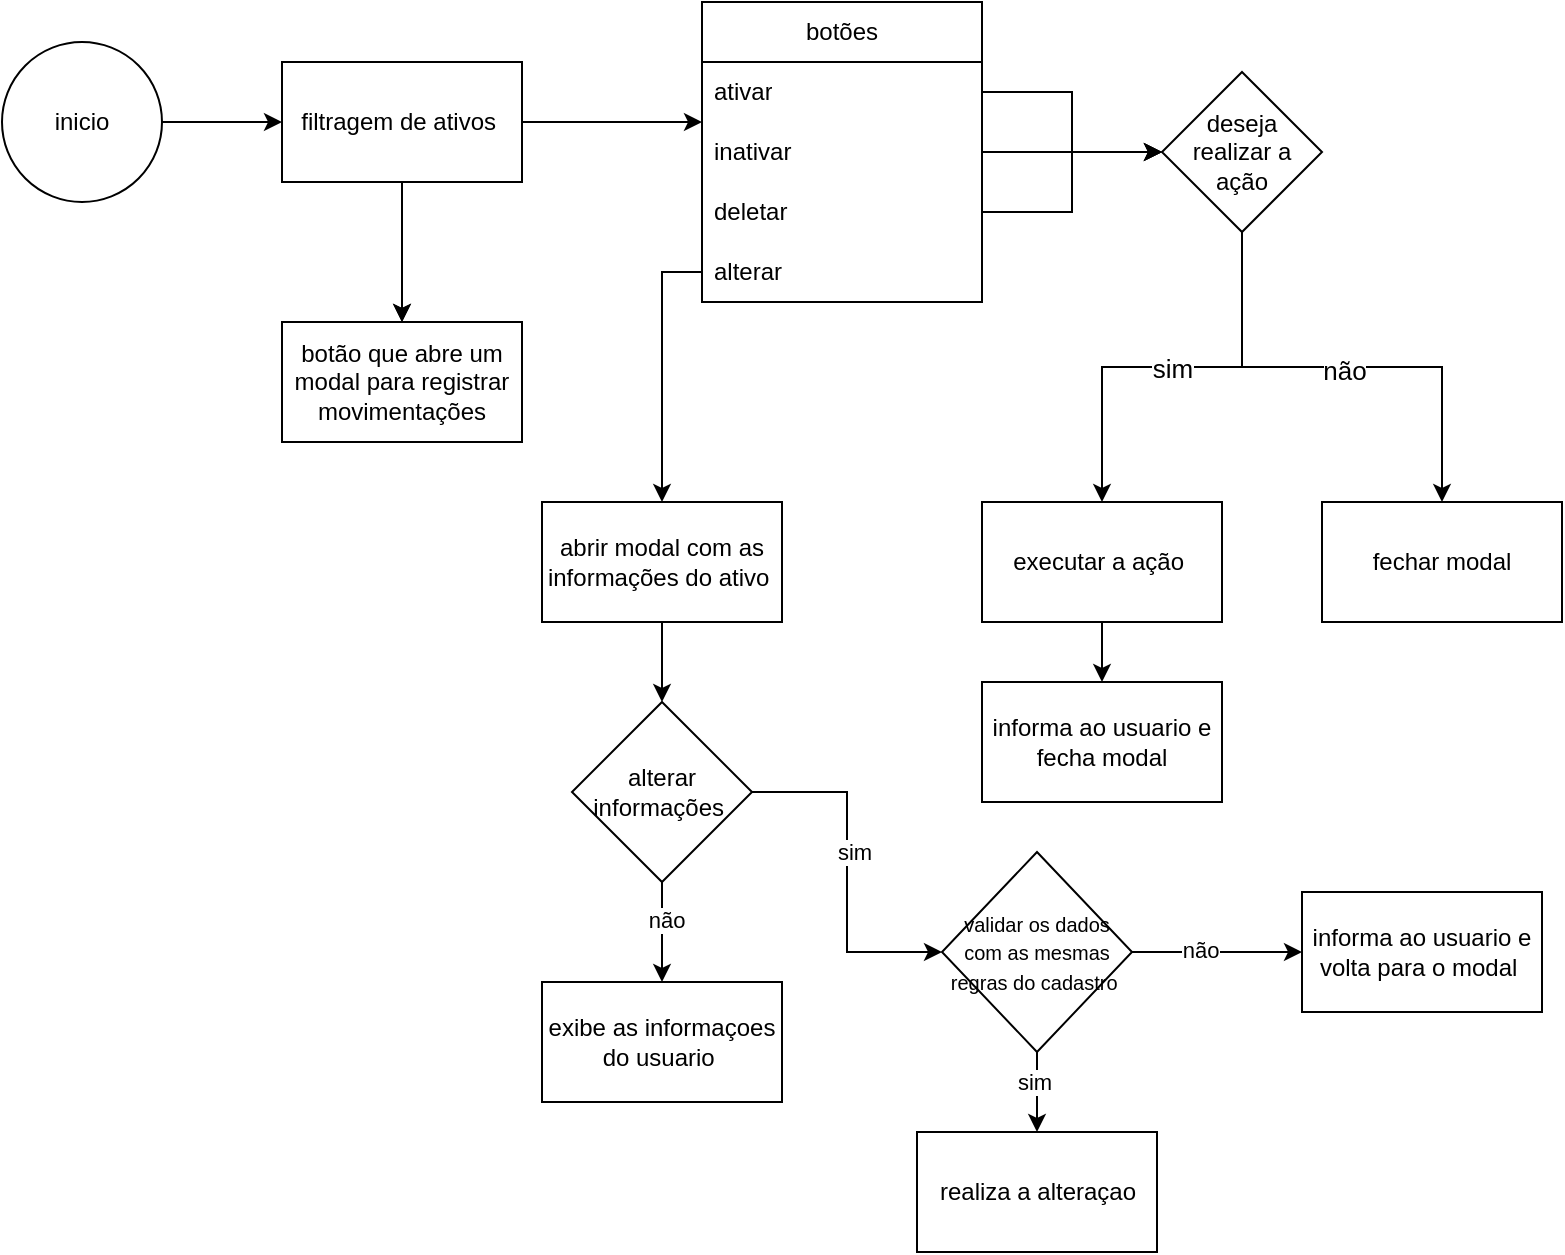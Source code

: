 <mxfile version="26.0.16">
  <diagram name="Página-1" id="cR1xWYi6bnq-wN1eQGpk">
    <mxGraphModel dx="1395" dy="685" grid="1" gridSize="10" guides="1" tooltips="1" connect="1" arrows="1" fold="1" page="1" pageScale="1" pageWidth="827" pageHeight="1169" math="0" shadow="0">
      <root>
        <mxCell id="0" />
        <mxCell id="1" parent="0" />
        <mxCell id="F4EXB1P1e2HLuctGTOLq-3" value="" style="edgeStyle=orthogonalEdgeStyle;rounded=0;orthogonalLoop=1;jettySize=auto;html=1;" parent="1" source="F4EXB1P1e2HLuctGTOLq-1" target="F4EXB1P1e2HLuctGTOLq-2" edge="1">
          <mxGeometry relative="1" as="geometry" />
        </mxCell>
        <mxCell id="F4EXB1P1e2HLuctGTOLq-1" value="inicio" style="ellipse;whiteSpace=wrap;html=1;" parent="1" vertex="1">
          <mxGeometry x="40" y="40" width="80" height="80" as="geometry" />
        </mxCell>
        <mxCell id="F4EXB1P1e2HLuctGTOLq-10" style="edgeStyle=orthogonalEdgeStyle;rounded=0;orthogonalLoop=1;jettySize=auto;html=1;" parent="1" source="F4EXB1P1e2HLuctGTOLq-2" edge="1">
          <mxGeometry relative="1" as="geometry">
            <mxPoint x="390" y="80" as="targetPoint" />
          </mxGeometry>
        </mxCell>
        <mxCell id="F4EXB1P1e2HLuctGTOLq-49" value="" style="edgeStyle=orthogonalEdgeStyle;rounded=0;orthogonalLoop=1;jettySize=auto;html=1;" parent="1" source="F4EXB1P1e2HLuctGTOLq-2" target="F4EXB1P1e2HLuctGTOLq-48" edge="1">
          <mxGeometry relative="1" as="geometry" />
        </mxCell>
        <mxCell id="F4EXB1P1e2HLuctGTOLq-50" value="" style="edgeStyle=orthogonalEdgeStyle;rounded=0;orthogonalLoop=1;jettySize=auto;html=1;" parent="1" source="F4EXB1P1e2HLuctGTOLq-2" target="F4EXB1P1e2HLuctGTOLq-48" edge="1">
          <mxGeometry relative="1" as="geometry" />
        </mxCell>
        <mxCell id="F4EXB1P1e2HLuctGTOLq-2" value="filtragem de ativos&amp;nbsp;" style="whiteSpace=wrap;html=1;" parent="1" vertex="1">
          <mxGeometry x="180" y="50" width="120" height="60" as="geometry" />
        </mxCell>
        <mxCell id="F4EXB1P1e2HLuctGTOLq-6" value="botões" style="swimlane;fontStyle=0;childLayout=stackLayout;horizontal=1;startSize=30;horizontalStack=0;resizeParent=1;resizeParentMax=0;resizeLast=0;collapsible=1;marginBottom=0;whiteSpace=wrap;html=1;" parent="1" vertex="1">
          <mxGeometry x="390" y="20" width="140" height="150" as="geometry" />
        </mxCell>
        <mxCell id="F4EXB1P1e2HLuctGTOLq-7" value="ativar" style="text;strokeColor=none;fillColor=none;align=left;verticalAlign=middle;spacingLeft=4;spacingRight=4;overflow=hidden;points=[[0,0.5],[1,0.5]];portConstraint=eastwest;rotatable=0;whiteSpace=wrap;html=1;" parent="F4EXB1P1e2HLuctGTOLq-6" vertex="1">
          <mxGeometry y="30" width="140" height="30" as="geometry" />
        </mxCell>
        <mxCell id="F4EXB1P1e2HLuctGTOLq-16" style="edgeStyle=orthogonalEdgeStyle;rounded=0;orthogonalLoop=1;jettySize=auto;html=1;" parent="F4EXB1P1e2HLuctGTOLq-6" source="F4EXB1P1e2HLuctGTOLq-8" edge="1">
          <mxGeometry relative="1" as="geometry">
            <mxPoint x="230" y="75" as="targetPoint" />
          </mxGeometry>
        </mxCell>
        <mxCell id="F4EXB1P1e2HLuctGTOLq-8" value="inativar&amp;nbsp;" style="text;strokeColor=none;fillColor=none;align=left;verticalAlign=middle;spacingLeft=4;spacingRight=4;overflow=hidden;points=[[0,0.5],[1,0.5]];portConstraint=eastwest;rotatable=0;whiteSpace=wrap;html=1;" parent="F4EXB1P1e2HLuctGTOLq-6" vertex="1">
          <mxGeometry y="60" width="140" height="30" as="geometry" />
        </mxCell>
        <mxCell id="F4EXB1P1e2HLuctGTOLq-9" value="deletar" style="text;strokeColor=none;fillColor=none;align=left;verticalAlign=middle;spacingLeft=4;spacingRight=4;overflow=hidden;points=[[0,0.5],[1,0.5]];portConstraint=eastwest;rotatable=0;whiteSpace=wrap;html=1;" parent="F4EXB1P1e2HLuctGTOLq-6" vertex="1">
          <mxGeometry y="90" width="140" height="30" as="geometry" />
        </mxCell>
        <mxCell id="F4EXB1P1e2HLuctGTOLq-11" value="alterar" style="text;strokeColor=none;fillColor=none;align=left;verticalAlign=middle;spacingLeft=4;spacingRight=4;overflow=hidden;points=[[0,0.5],[1,0.5]];portConstraint=eastwest;rotatable=0;whiteSpace=wrap;html=1;" parent="F4EXB1P1e2HLuctGTOLq-6" vertex="1">
          <mxGeometry y="120" width="140" height="30" as="geometry" />
        </mxCell>
        <mxCell id="F4EXB1P1e2HLuctGTOLq-20" value="&lt;font style=&quot;font-size: 13px;&quot;&gt;sim&lt;/font&gt;" style="edgeStyle=orthogonalEdgeStyle;rounded=0;orthogonalLoop=1;jettySize=auto;html=1;" parent="1" source="F4EXB1P1e2HLuctGTOLq-14" target="F4EXB1P1e2HLuctGTOLq-19" edge="1">
          <mxGeometry relative="1" as="geometry" />
        </mxCell>
        <mxCell id="F4EXB1P1e2HLuctGTOLq-24" style="edgeStyle=orthogonalEdgeStyle;rounded=0;orthogonalLoop=1;jettySize=auto;html=1;entryX=0.5;entryY=0;entryDx=0;entryDy=0;" parent="1" source="F4EXB1P1e2HLuctGTOLq-14" target="F4EXB1P1e2HLuctGTOLq-23" edge="1">
          <mxGeometry relative="1" as="geometry" />
        </mxCell>
        <mxCell id="F4EXB1P1e2HLuctGTOLq-25" value="&lt;font style=&quot;font-size: 13px;&quot;&gt;não&lt;/font&gt;" style="edgeLabel;html=1;align=center;verticalAlign=middle;resizable=0;points=[];" parent="F4EXB1P1e2HLuctGTOLq-24" vertex="1" connectable="0">
          <mxGeometry x="0.007" y="-1" relative="1" as="geometry">
            <mxPoint as="offset" />
          </mxGeometry>
        </mxCell>
        <mxCell id="F4EXB1P1e2HLuctGTOLq-14" value="deseja realizar a ação" style="rhombus;whiteSpace=wrap;html=1;" parent="1" vertex="1">
          <mxGeometry x="620" y="55" width="80" height="80" as="geometry" />
        </mxCell>
        <mxCell id="F4EXB1P1e2HLuctGTOLq-15" style="edgeStyle=orthogonalEdgeStyle;rounded=0;orthogonalLoop=1;jettySize=auto;html=1;entryX=0;entryY=0.5;entryDx=0;entryDy=0;" parent="1" source="F4EXB1P1e2HLuctGTOLq-7" target="F4EXB1P1e2HLuctGTOLq-14" edge="1">
          <mxGeometry relative="1" as="geometry" />
        </mxCell>
        <mxCell id="F4EXB1P1e2HLuctGTOLq-17" style="edgeStyle=orthogonalEdgeStyle;rounded=0;orthogonalLoop=1;jettySize=auto;html=1;entryX=0;entryY=0.5;entryDx=0;entryDy=0;" parent="1" source="F4EXB1P1e2HLuctGTOLq-9" target="F4EXB1P1e2HLuctGTOLq-14" edge="1">
          <mxGeometry relative="1" as="geometry" />
        </mxCell>
        <mxCell id="F4EXB1P1e2HLuctGTOLq-43" style="edgeStyle=orthogonalEdgeStyle;rounded=0;orthogonalLoop=1;jettySize=auto;html=1;entryX=0.5;entryY=0;entryDx=0;entryDy=0;" parent="1" source="F4EXB1P1e2HLuctGTOLq-19" target="F4EXB1P1e2HLuctGTOLq-42" edge="1">
          <mxGeometry relative="1" as="geometry" />
        </mxCell>
        <mxCell id="F4EXB1P1e2HLuctGTOLq-19" value="executar a ação&amp;nbsp;" style="whiteSpace=wrap;html=1;" parent="1" vertex="1">
          <mxGeometry x="530" y="270" width="120" height="60" as="geometry" />
        </mxCell>
        <mxCell id="F4EXB1P1e2HLuctGTOLq-23" value="fechar modal" style="rounded=0;whiteSpace=wrap;html=1;" parent="1" vertex="1">
          <mxGeometry x="700" y="270" width="120" height="60" as="geometry" />
        </mxCell>
        <mxCell id="F4EXB1P1e2HLuctGTOLq-31" value="" style="edgeStyle=orthogonalEdgeStyle;rounded=0;orthogonalLoop=1;jettySize=auto;html=1;" parent="1" source="F4EXB1P1e2HLuctGTOLq-29" target="F4EXB1P1e2HLuctGTOLq-30" edge="1">
          <mxGeometry relative="1" as="geometry" />
        </mxCell>
        <mxCell id="F4EXB1P1e2HLuctGTOLq-29" value="abrir modal com as informações do ativo&amp;nbsp;" style="rounded=0;whiteSpace=wrap;html=1;" parent="1" vertex="1">
          <mxGeometry x="310" y="270" width="120" height="60" as="geometry" />
        </mxCell>
        <mxCell id="F4EXB1P1e2HLuctGTOLq-28" style="edgeStyle=orthogonalEdgeStyle;rounded=0;orthogonalLoop=1;jettySize=auto;html=1;" parent="1" source="F4EXB1P1e2HLuctGTOLq-11" target="F4EXB1P1e2HLuctGTOLq-29" edge="1">
          <mxGeometry relative="1" as="geometry">
            <mxPoint x="400" y="250" as="targetPoint" />
          </mxGeometry>
        </mxCell>
        <mxCell id="F4EXB1P1e2HLuctGTOLq-34" value="" style="edgeStyle=orthogonalEdgeStyle;rounded=0;orthogonalLoop=1;jettySize=auto;html=1;" parent="1" source="F4EXB1P1e2HLuctGTOLq-30" target="F4EXB1P1e2HLuctGTOLq-33" edge="1">
          <mxGeometry relative="1" as="geometry" />
        </mxCell>
        <mxCell id="F4EXB1P1e2HLuctGTOLq-38" value="sim" style="edgeLabel;html=1;align=center;verticalAlign=middle;resizable=0;points=[];" parent="F4EXB1P1e2HLuctGTOLq-34" vertex="1" connectable="0">
          <mxGeometry x="-0.118" y="3" relative="1" as="geometry">
            <mxPoint as="offset" />
          </mxGeometry>
        </mxCell>
        <mxCell id="F4EXB1P1e2HLuctGTOLq-40" value="" style="edgeStyle=orthogonalEdgeStyle;rounded=0;orthogonalLoop=1;jettySize=auto;html=1;" parent="1" source="F4EXB1P1e2HLuctGTOLq-30" target="F4EXB1P1e2HLuctGTOLq-39" edge="1">
          <mxGeometry relative="1" as="geometry" />
        </mxCell>
        <mxCell id="F4EXB1P1e2HLuctGTOLq-47" value="não" style="edgeLabel;html=1;align=center;verticalAlign=middle;resizable=0;points=[];" parent="F4EXB1P1e2HLuctGTOLq-40" vertex="1" connectable="0">
          <mxGeometry x="-0.233" y="2" relative="1" as="geometry">
            <mxPoint as="offset" />
          </mxGeometry>
        </mxCell>
        <mxCell id="F4EXB1P1e2HLuctGTOLq-30" value="alterar informações&amp;nbsp;" style="rhombus;whiteSpace=wrap;html=1;rounded=0;" parent="1" vertex="1">
          <mxGeometry x="325" y="370" width="90" height="90" as="geometry" />
        </mxCell>
        <mxCell id="F4EXB1P1e2HLuctGTOLq-36" value="" style="edgeStyle=orthogonalEdgeStyle;rounded=0;orthogonalLoop=1;jettySize=auto;html=1;" parent="1" source="F4EXB1P1e2HLuctGTOLq-33" target="F4EXB1P1e2HLuctGTOLq-35" edge="1">
          <mxGeometry relative="1" as="geometry" />
        </mxCell>
        <mxCell id="F4EXB1P1e2HLuctGTOLq-37" value="não" style="edgeLabel;html=1;align=center;verticalAlign=middle;resizable=0;points=[];" parent="F4EXB1P1e2HLuctGTOLq-36" vertex="1" connectable="0">
          <mxGeometry x="-0.21" y="1" relative="1" as="geometry">
            <mxPoint as="offset" />
          </mxGeometry>
        </mxCell>
        <mxCell id="F4EXB1P1e2HLuctGTOLq-45" value="" style="edgeStyle=orthogonalEdgeStyle;rounded=0;orthogonalLoop=1;jettySize=auto;html=1;" parent="1" source="F4EXB1P1e2HLuctGTOLq-33" target="F4EXB1P1e2HLuctGTOLq-44" edge="1">
          <mxGeometry relative="1" as="geometry" />
        </mxCell>
        <mxCell id="F4EXB1P1e2HLuctGTOLq-46" value="sim" style="edgeLabel;html=1;align=center;verticalAlign=middle;resizable=0;points=[];" parent="F4EXB1P1e2HLuctGTOLq-45" vertex="1" connectable="0">
          <mxGeometry x="-0.25" y="-2" relative="1" as="geometry">
            <mxPoint as="offset" />
          </mxGeometry>
        </mxCell>
        <mxCell id="F4EXB1P1e2HLuctGTOLq-33" value="&lt;font style=&quot;font-size: 10px;&quot;&gt;validar os dados com as mesmas regras do cadastro&amp;nbsp;&lt;/font&gt;" style="rhombus;whiteSpace=wrap;html=1;rounded=0;" parent="1" vertex="1">
          <mxGeometry x="510" y="445" width="95" height="100" as="geometry" />
        </mxCell>
        <mxCell id="F4EXB1P1e2HLuctGTOLq-35" value="informa ao usuario e volta para o modal&amp;nbsp;" style="whiteSpace=wrap;html=1;rounded=0;" parent="1" vertex="1">
          <mxGeometry x="690" y="465" width="120" height="60" as="geometry" />
        </mxCell>
        <mxCell id="F4EXB1P1e2HLuctGTOLq-39" value="exibe as informaçoes do usuario&amp;nbsp;" style="whiteSpace=wrap;html=1;rounded=0;" parent="1" vertex="1">
          <mxGeometry x="310" y="510" width="120" height="60" as="geometry" />
        </mxCell>
        <mxCell id="F4EXB1P1e2HLuctGTOLq-42" value="informa ao usuario e fecha modal" style="rounded=0;whiteSpace=wrap;html=1;" parent="1" vertex="1">
          <mxGeometry x="530" y="360" width="120" height="60" as="geometry" />
        </mxCell>
        <mxCell id="F4EXB1P1e2HLuctGTOLq-44" value="realiza a alteraçao" style="whiteSpace=wrap;html=1;rounded=0;" parent="1" vertex="1">
          <mxGeometry x="497.5" y="585" width="120" height="60" as="geometry" />
        </mxCell>
        <mxCell id="F4EXB1P1e2HLuctGTOLq-48" value="botão que abre um modal para registrar movimentações" style="whiteSpace=wrap;html=1;" parent="1" vertex="1">
          <mxGeometry x="180" y="180" width="120" height="60" as="geometry" />
        </mxCell>
      </root>
    </mxGraphModel>
  </diagram>
</mxfile>
